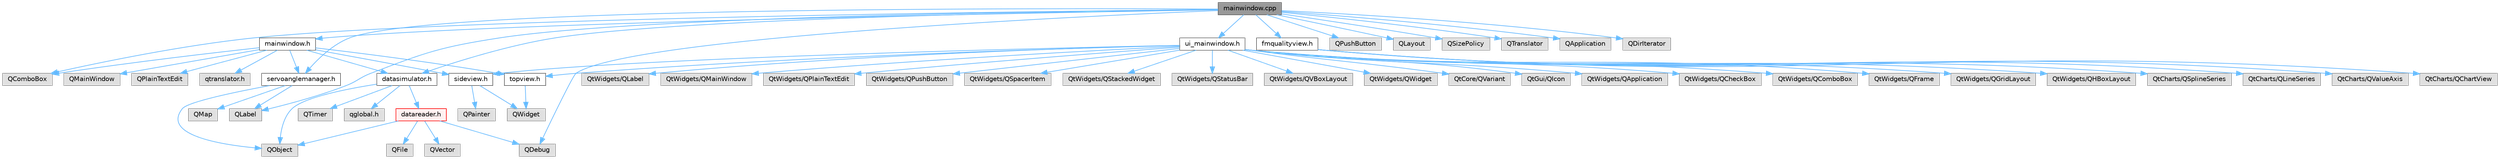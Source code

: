 digraph "mainwindow.cpp"
{
 // LATEX_PDF_SIZE
  bgcolor="transparent";
  edge [fontname=Helvetica,fontsize=10,labelfontname=Helvetica,labelfontsize=10];
  node [fontname=Helvetica,fontsize=10,shape=box,height=0.2,width=0.4];
  Node1 [id="Node000001",label="mainwindow.cpp",height=0.2,width=0.4,color="gray40", fillcolor="grey60", style="filled", fontcolor="black",tooltip=" "];
  Node1 -> Node2 [id="edge1_Node000001_Node000002",color="steelblue1",style="solid",tooltip=" "];
  Node2 [id="Node000002",label="mainwindow.h",height=0.2,width=0.4,color="grey40", fillcolor="white", style="filled",URL="$mainwindow_8h.html",tooltip=" "];
  Node2 -> Node3 [id="edge2_Node000002_Node000003",color="steelblue1",style="solid",tooltip=" "];
  Node3 [id="Node000003",label="QMainWindow",height=0.2,width=0.4,color="grey60", fillcolor="#E0E0E0", style="filled",tooltip=" "];
  Node2 -> Node4 [id="edge3_Node000002_Node000004",color="steelblue1",style="solid",tooltip=" "];
  Node4 [id="Node000004",label="QComboBox",height=0.2,width=0.4,color="grey60", fillcolor="#E0E0E0", style="filled",tooltip=" "];
  Node2 -> Node5 [id="edge4_Node000002_Node000005",color="steelblue1",style="solid",tooltip=" "];
  Node5 [id="Node000005",label="QPlainTextEdit",height=0.2,width=0.4,color="grey60", fillcolor="#E0E0E0", style="filled",tooltip=" "];
  Node2 -> Node6 [id="edge5_Node000002_Node000006",color="steelblue1",style="solid",tooltip=" "];
  Node6 [id="Node000006",label="qtranslator.h",height=0.2,width=0.4,color="grey60", fillcolor="#E0E0E0", style="filled",tooltip=" "];
  Node2 -> Node7 [id="edge6_Node000002_Node000007",color="steelblue1",style="solid",tooltip=" "];
  Node7 [id="Node000007",label="servoanglemanager.h",height=0.2,width=0.4,color="grey40", fillcolor="white", style="filled",URL="$servoanglemanager_8h.html",tooltip=" "];
  Node7 -> Node8 [id="edge7_Node000007_Node000008",color="steelblue1",style="solid",tooltip=" "];
  Node8 [id="Node000008",label="QObject",height=0.2,width=0.4,color="grey60", fillcolor="#E0E0E0", style="filled",tooltip=" "];
  Node7 -> Node9 [id="edge8_Node000007_Node000009",color="steelblue1",style="solid",tooltip=" "];
  Node9 [id="Node000009",label="QLabel",height=0.2,width=0.4,color="grey60", fillcolor="#E0E0E0", style="filled",tooltip=" "];
  Node7 -> Node10 [id="edge9_Node000007_Node000010",color="steelblue1",style="solid",tooltip=" "];
  Node10 [id="Node000010",label="QMap",height=0.2,width=0.4,color="grey60", fillcolor="#E0E0E0", style="filled",tooltip=" "];
  Node2 -> Node11 [id="edge10_Node000002_Node000011",color="steelblue1",style="solid",tooltip=" "];
  Node11 [id="Node000011",label="datasimulator.h",height=0.2,width=0.4,color="grey40", fillcolor="white", style="filled",URL="$datasimulator_8h.html",tooltip=" "];
  Node11 -> Node8 [id="edge11_Node000011_Node000008",color="steelblue1",style="solid",tooltip=" "];
  Node11 -> Node12 [id="edge12_Node000011_Node000012",color="steelblue1",style="solid",tooltip=" "];
  Node12 [id="Node000012",label="QTimer",height=0.2,width=0.4,color="grey60", fillcolor="#E0E0E0", style="filled",tooltip=" "];
  Node11 -> Node13 [id="edge13_Node000011_Node000013",color="steelblue1",style="solid",tooltip=" "];
  Node13 [id="Node000013",label="qglobal.h",height=0.2,width=0.4,color="grey60", fillcolor="#E0E0E0", style="filled",tooltip=" "];
  Node11 -> Node14 [id="edge14_Node000011_Node000014",color="steelblue1",style="solid",tooltip=" "];
  Node14 [id="Node000014",label="datareader.h",height=0.2,width=0.4,color="red", fillcolor="#FFF0F0", style="filled",URL="$datareader_8h.html",tooltip=" "];
  Node14 -> Node8 [id="edge15_Node000014_Node000008",color="steelblue1",style="solid",tooltip=" "];
  Node14 -> Node15 [id="edge16_Node000014_Node000015",color="steelblue1",style="solid",tooltip=" "];
  Node15 [id="Node000015",label="QFile",height=0.2,width=0.4,color="grey60", fillcolor="#E0E0E0", style="filled",tooltip=" "];
  Node14 -> Node16 [id="edge17_Node000014_Node000016",color="steelblue1",style="solid",tooltip=" "];
  Node16 [id="Node000016",label="QVector",height=0.2,width=0.4,color="grey60", fillcolor="#E0E0E0", style="filled",tooltip=" "];
  Node14 -> Node19 [id="edge18_Node000014_Node000019",color="steelblue1",style="solid",tooltip=" "];
  Node19 [id="Node000019",label="QDebug",height=0.2,width=0.4,color="grey60", fillcolor="#E0E0E0", style="filled",tooltip=" "];
  Node2 -> Node21 [id="edge19_Node000002_Node000021",color="steelblue1",style="solid",tooltip=" "];
  Node21 [id="Node000021",label="sideview.h",height=0.2,width=0.4,color="grey40", fillcolor="white", style="filled",URL="$sideview_8h.html",tooltip=" "];
  Node21 -> Node22 [id="edge20_Node000021_Node000022",color="steelblue1",style="solid",tooltip=" "];
  Node22 [id="Node000022",label="QWidget",height=0.2,width=0.4,color="grey60", fillcolor="#E0E0E0", style="filled",tooltip=" "];
  Node21 -> Node23 [id="edge21_Node000021_Node000023",color="steelblue1",style="solid",tooltip=" "];
  Node23 [id="Node000023",label="QPainter",height=0.2,width=0.4,color="grey60", fillcolor="#E0E0E0", style="filled",tooltip=" "];
  Node2 -> Node24 [id="edge22_Node000002_Node000024",color="steelblue1",style="solid",tooltip=" "];
  Node24 [id="Node000024",label="topview.h",height=0.2,width=0.4,color="grey40", fillcolor="white", style="filled",URL="$topview_8h.html",tooltip=" "];
  Node24 -> Node22 [id="edge23_Node000024_Node000022",color="steelblue1",style="solid",tooltip=" "];
  Node1 -> Node25 [id="edge24_Node000001_Node000025",color="steelblue1",style="solid",tooltip=" "];
  Node25 [id="Node000025",label="ui_mainwindow.h",height=0.2,width=0.4,color="grey40", fillcolor="white", style="filled",URL="$ui__mainwindow_8h.html",tooltip=" "];
  Node25 -> Node26 [id="edge25_Node000025_Node000026",color="steelblue1",style="solid",tooltip=" "];
  Node26 [id="Node000026",label="QtCore/QVariant",height=0.2,width=0.4,color="grey60", fillcolor="#E0E0E0", style="filled",tooltip=" "];
  Node25 -> Node27 [id="edge26_Node000025_Node000027",color="steelblue1",style="solid",tooltip=" "];
  Node27 [id="Node000027",label="QtGui/QIcon",height=0.2,width=0.4,color="grey60", fillcolor="#E0E0E0", style="filled",tooltip=" "];
  Node25 -> Node28 [id="edge27_Node000025_Node000028",color="steelblue1",style="solid",tooltip=" "];
  Node28 [id="Node000028",label="QtWidgets/QApplication",height=0.2,width=0.4,color="grey60", fillcolor="#E0E0E0", style="filled",tooltip=" "];
  Node25 -> Node29 [id="edge28_Node000025_Node000029",color="steelblue1",style="solid",tooltip=" "];
  Node29 [id="Node000029",label="QtWidgets/QCheckBox",height=0.2,width=0.4,color="grey60", fillcolor="#E0E0E0", style="filled",tooltip=" "];
  Node25 -> Node30 [id="edge29_Node000025_Node000030",color="steelblue1",style="solid",tooltip=" "];
  Node30 [id="Node000030",label="QtWidgets/QComboBox",height=0.2,width=0.4,color="grey60", fillcolor="#E0E0E0", style="filled",tooltip=" "];
  Node25 -> Node31 [id="edge30_Node000025_Node000031",color="steelblue1",style="solid",tooltip=" "];
  Node31 [id="Node000031",label="QtWidgets/QFrame",height=0.2,width=0.4,color="grey60", fillcolor="#E0E0E0", style="filled",tooltip=" "];
  Node25 -> Node32 [id="edge31_Node000025_Node000032",color="steelblue1",style="solid",tooltip=" "];
  Node32 [id="Node000032",label="QtWidgets/QGridLayout",height=0.2,width=0.4,color="grey60", fillcolor="#E0E0E0", style="filled",tooltip=" "];
  Node25 -> Node33 [id="edge32_Node000025_Node000033",color="steelblue1",style="solid",tooltip=" "];
  Node33 [id="Node000033",label="QtWidgets/QHBoxLayout",height=0.2,width=0.4,color="grey60", fillcolor="#E0E0E0", style="filled",tooltip=" "];
  Node25 -> Node34 [id="edge33_Node000025_Node000034",color="steelblue1",style="solid",tooltip=" "];
  Node34 [id="Node000034",label="QtWidgets/QLabel",height=0.2,width=0.4,color="grey60", fillcolor="#E0E0E0", style="filled",tooltip=" "];
  Node25 -> Node35 [id="edge34_Node000025_Node000035",color="steelblue1",style="solid",tooltip=" "];
  Node35 [id="Node000035",label="QtWidgets/QMainWindow",height=0.2,width=0.4,color="grey60", fillcolor="#E0E0E0", style="filled",tooltip=" "];
  Node25 -> Node36 [id="edge35_Node000025_Node000036",color="steelblue1",style="solid",tooltip=" "];
  Node36 [id="Node000036",label="QtWidgets/QPlainTextEdit",height=0.2,width=0.4,color="grey60", fillcolor="#E0E0E0", style="filled",tooltip=" "];
  Node25 -> Node37 [id="edge36_Node000025_Node000037",color="steelblue1",style="solid",tooltip=" "];
  Node37 [id="Node000037",label="QtWidgets/QPushButton",height=0.2,width=0.4,color="grey60", fillcolor="#E0E0E0", style="filled",tooltip=" "];
  Node25 -> Node38 [id="edge37_Node000025_Node000038",color="steelblue1",style="solid",tooltip=" "];
  Node38 [id="Node000038",label="QtWidgets/QSpacerItem",height=0.2,width=0.4,color="grey60", fillcolor="#E0E0E0", style="filled",tooltip=" "];
  Node25 -> Node39 [id="edge38_Node000025_Node000039",color="steelblue1",style="solid",tooltip=" "];
  Node39 [id="Node000039",label="QtWidgets/QStackedWidget",height=0.2,width=0.4,color="grey60", fillcolor="#E0E0E0", style="filled",tooltip=" "];
  Node25 -> Node40 [id="edge39_Node000025_Node000040",color="steelblue1",style="solid",tooltip=" "];
  Node40 [id="Node000040",label="QtWidgets/QStatusBar",height=0.2,width=0.4,color="grey60", fillcolor="#E0E0E0", style="filled",tooltip=" "];
  Node25 -> Node41 [id="edge40_Node000025_Node000041",color="steelblue1",style="solid",tooltip=" "];
  Node41 [id="Node000041",label="QtWidgets/QVBoxLayout",height=0.2,width=0.4,color="grey60", fillcolor="#E0E0E0", style="filled",tooltip=" "];
  Node25 -> Node42 [id="edge41_Node000025_Node000042",color="steelblue1",style="solid",tooltip=" "];
  Node42 [id="Node000042",label="QtWidgets/QWidget",height=0.2,width=0.4,color="grey60", fillcolor="#E0E0E0", style="filled",tooltip=" "];
  Node25 -> Node21 [id="edge42_Node000025_Node000021",color="steelblue1",style="solid",tooltip=" "];
  Node25 -> Node24 [id="edge43_Node000025_Node000024",color="steelblue1",style="solid",tooltip=" "];
  Node1 -> Node43 [id="edge44_Node000001_Node000043",color="steelblue1",style="solid",tooltip=" "];
  Node43 [id="Node000043",label="fmqualityview.h",height=0.2,width=0.4,color="grey40", fillcolor="white", style="filled",URL="$fmqualityview_8h.html",tooltip=" "];
  Node43 -> Node44 [id="edge45_Node000043_Node000044",color="steelblue1",style="solid",tooltip=" "];
  Node44 [id="Node000044",label="QtCharts/QChartView",height=0.2,width=0.4,color="grey60", fillcolor="#E0E0E0", style="filled",tooltip=" "];
  Node43 -> Node45 [id="edge46_Node000043_Node000045",color="steelblue1",style="solid",tooltip=" "];
  Node45 [id="Node000045",label="QtCharts/QSplineSeries",height=0.2,width=0.4,color="grey60", fillcolor="#E0E0E0", style="filled",tooltip=" "];
  Node43 -> Node46 [id="edge47_Node000043_Node000046",color="steelblue1",style="solid",tooltip=" "];
  Node46 [id="Node000046",label="QtCharts/QLineSeries",height=0.2,width=0.4,color="grey60", fillcolor="#E0E0E0", style="filled",tooltip=" "];
  Node43 -> Node47 [id="edge48_Node000043_Node000047",color="steelblue1",style="solid",tooltip=" "];
  Node47 [id="Node000047",label="QtCharts/QValueAxis",height=0.2,width=0.4,color="grey60", fillcolor="#E0E0E0", style="filled",tooltip=" "];
  Node1 -> Node7 [id="edge49_Node000001_Node000007",color="steelblue1",style="solid",tooltip=" "];
  Node1 -> Node11 [id="edge50_Node000001_Node000011",color="steelblue1",style="solid",tooltip=" "];
  Node1 -> Node9 [id="edge51_Node000001_Node000009",color="steelblue1",style="solid",tooltip=" "];
  Node1 -> Node48 [id="edge52_Node000001_Node000048",color="steelblue1",style="solid",tooltip=" "];
  Node48 [id="Node000048",label="QPushButton",height=0.2,width=0.4,color="grey60", fillcolor="#E0E0E0", style="filled",tooltip=" "];
  Node1 -> Node4 [id="edge53_Node000001_Node000004",color="steelblue1",style="solid",tooltip=" "];
  Node1 -> Node49 [id="edge54_Node000001_Node000049",color="steelblue1",style="solid",tooltip=" "];
  Node49 [id="Node000049",label="QLayout",height=0.2,width=0.4,color="grey60", fillcolor="#E0E0E0", style="filled",tooltip=" "];
  Node1 -> Node50 [id="edge55_Node000001_Node000050",color="steelblue1",style="solid",tooltip=" "];
  Node50 [id="Node000050",label="QSizePolicy",height=0.2,width=0.4,color="grey60", fillcolor="#E0E0E0", style="filled",tooltip=" "];
  Node1 -> Node19 [id="edge56_Node000001_Node000019",color="steelblue1",style="solid",tooltip=" "];
  Node1 -> Node51 [id="edge57_Node000001_Node000051",color="steelblue1",style="solid",tooltip=" "];
  Node51 [id="Node000051",label="QTranslator",height=0.2,width=0.4,color="grey60", fillcolor="#E0E0E0", style="filled",tooltip=" "];
  Node1 -> Node52 [id="edge58_Node000001_Node000052",color="steelblue1",style="solid",tooltip=" "];
  Node52 [id="Node000052",label="QApplication",height=0.2,width=0.4,color="grey60", fillcolor="#E0E0E0", style="filled",tooltip=" "];
  Node1 -> Node53 [id="edge59_Node000001_Node000053",color="steelblue1",style="solid",tooltip=" "];
  Node53 [id="Node000053",label="QDirIterator",height=0.2,width=0.4,color="grey60", fillcolor="#E0E0E0", style="filled",tooltip=" "];
}
